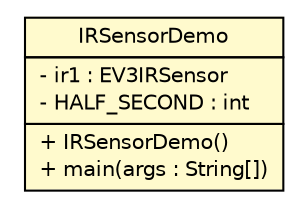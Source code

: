 #!/usr/local/bin/dot
#
# Class diagram 
# Generated by UMLGraph version R5_6-24-gf6e263 (http://www.umlgraph.org/)
#

digraph G {
	edge [fontname="Helvetica",fontsize=10,labelfontname="Helvetica",labelfontsize=10];
	node [fontname="Helvetica",fontsize=10,shape=plaintext];
	nodesep=0.25;
	ranksep=0.5;
	// ev3dev.examples.sensors.IRSensorDemo
	c5125 [label=<<table title="ev3dev.examples.sensors.IRSensorDemo" border="0" cellborder="1" cellspacing="0" cellpadding="2" port="p" bgcolor="lemonChiffon" href="./IRSensorDemo.html">
		<tr><td><table border="0" cellspacing="0" cellpadding="1">
<tr><td align="center" balign="center"> IRSensorDemo </td></tr>
		</table></td></tr>
		<tr><td><table border="0" cellspacing="0" cellpadding="1">
<tr><td align="left" balign="left"> - ir1 : EV3IRSensor </td></tr>
<tr><td align="left" balign="left"> - HALF_SECOND : int </td></tr>
		</table></td></tr>
		<tr><td><table border="0" cellspacing="0" cellpadding="1">
<tr><td align="left" balign="left"> + IRSensorDemo() </td></tr>
<tr><td align="left" balign="left"> + main(args : String[]) </td></tr>
		</table></td></tr>
		</table>>, URL="./IRSensorDemo.html", fontname="Helvetica", fontcolor="black", fontsize=10.0];
}

